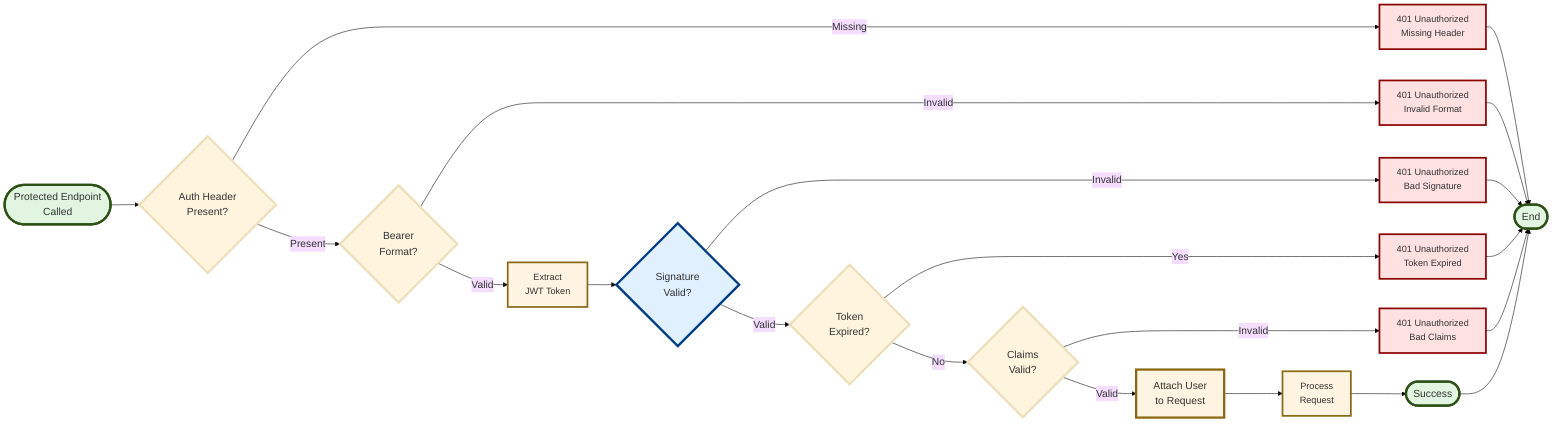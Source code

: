 %%{init: {'theme':'base', 'themeVariables': {'fontSize':'18px'}}}%%
flowchart LR
    Start([Protected Endpoint<br/>Called]) --> CheckHeader{" <br/> Auth Header<br/>Present? <br/> <br/> "}
    
    CheckHeader -->|Missing| Err1[401 Unauthorized<br/>Missing Header]
    
    CheckHeader -->|Present| CheckFormat{" <br/> Bearer<br/>Format? <br/> <br/> "}
    
    CheckFormat -->|Invalid| Err2[401 Unauthorized<br/>Invalid Format]
    
    CheckFormat -->|Valid| ExtractToken[Extract<br/>JWT Token]
    
    ExtractToken --> VerifySign{" <br/> Signature<br/>Valid? <br/> <br/> "}
    
    VerifySign -->|Invalid| Err3[401 Unauthorized<br/>Bad Signature]
    
    VerifySign -->|Valid| CheckExpiry{" <br/> Token<br/>Expired? <br/> <br/> "}
    
    CheckExpiry -->|Yes| Err4[401 Unauthorized<br/>Token Expired]
    
    CheckExpiry -->|No| CheckClaims{" <br/> Claims<br/>Valid? <br/> <br/> "}
    
    CheckClaims -->|Invalid| Err5[401 Unauthorized<br/>Bad Claims]
    
    CheckClaims -->|Valid| AttachUser[Attach User<br/>to Request]
    
    AttachUser --> Process[Process<br/>Request]
    
    Process --> Success([Success])
    
    Err1 --> End([End])
    Err2 --> End
    Err3 --> End
    Err4 --> End
    Err5 --> End
    Success --> End
    
    style Start fill:#e1f5e1,stroke:#2d5016,stroke-width:4px,font-size:18px
    style Success fill:#e1f5e1,stroke:#2d5016,stroke-width:4px,font-size:18px
    style End fill:#e1f5e1,stroke:#2d5016,stroke-width:4px,font-size:18px
    
    style Err1 fill:#ffe1e1,stroke:#8b0000,stroke-width:3px,font-size:16px
    style Err2 fill:#ffe1e1,stroke:#8b0000,stroke-width:3px,font-size:16px
    style Err3 fill:#ffe1e1,stroke:#8b0000,stroke-width:3px,font-size:16px
    style Err4 fill:#ffe1e1,stroke:#8b0000,stroke-width:3px,font-size:16px
    style Err5 fill:#ffe1e1,stroke:#8b0000,stroke-width:3px,font-size:16px
    
    style VerifySign fill:#e1f0ff,stroke:#003d82,stroke-width:4px,font-size:18px
    
    style ExtractToken fill:#fff4e1,stroke:#8b6914,stroke-width:3px,font-size:16px
    style AttachUser fill:#fff4e1,stroke:#8b6914,stroke-width:4px,font-size:18px
    style Process fill:#fff4e1,stroke:#8b6914,stroke-width:3px,font-size:16px
    
    style CheckHeader stroke-width:4px,font-size:18px
    style CheckFormat stroke-width:4px,font-size:18px
    style CheckExpiry stroke-width:4px,font-size:18px
    style CheckClaims stroke-width:4px,font-size:18px